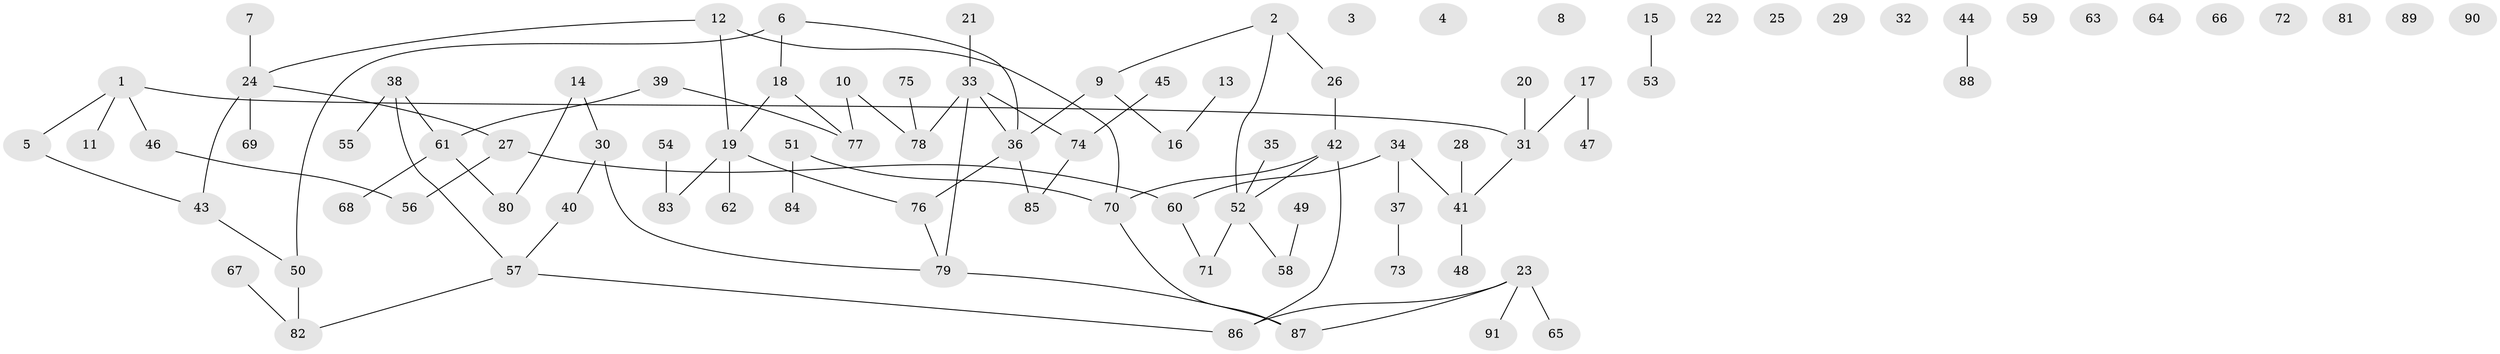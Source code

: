 // coarse degree distribution, {4: 0.09523809523809523, 2: 0.09523809523809523, 0: 0.2698412698412698, 1: 0.31746031746031744, 3: 0.1111111111111111, 5: 0.047619047619047616, 6: 0.06349206349206349}
// Generated by graph-tools (version 1.1) at 2025/41/03/06/25 10:41:25]
// undirected, 91 vertices, 89 edges
graph export_dot {
graph [start="1"]
  node [color=gray90,style=filled];
  1;
  2;
  3;
  4;
  5;
  6;
  7;
  8;
  9;
  10;
  11;
  12;
  13;
  14;
  15;
  16;
  17;
  18;
  19;
  20;
  21;
  22;
  23;
  24;
  25;
  26;
  27;
  28;
  29;
  30;
  31;
  32;
  33;
  34;
  35;
  36;
  37;
  38;
  39;
  40;
  41;
  42;
  43;
  44;
  45;
  46;
  47;
  48;
  49;
  50;
  51;
  52;
  53;
  54;
  55;
  56;
  57;
  58;
  59;
  60;
  61;
  62;
  63;
  64;
  65;
  66;
  67;
  68;
  69;
  70;
  71;
  72;
  73;
  74;
  75;
  76;
  77;
  78;
  79;
  80;
  81;
  82;
  83;
  84;
  85;
  86;
  87;
  88;
  89;
  90;
  91;
  1 -- 5;
  1 -- 11;
  1 -- 31;
  1 -- 46;
  2 -- 9;
  2 -- 26;
  2 -- 52;
  5 -- 43;
  6 -- 18;
  6 -- 36;
  6 -- 50;
  7 -- 24;
  9 -- 16;
  9 -- 36;
  10 -- 77;
  10 -- 78;
  12 -- 19;
  12 -- 24;
  12 -- 70;
  13 -- 16;
  14 -- 30;
  14 -- 80;
  15 -- 53;
  17 -- 31;
  17 -- 47;
  18 -- 19;
  18 -- 77;
  19 -- 62;
  19 -- 76;
  19 -- 83;
  20 -- 31;
  21 -- 33;
  23 -- 65;
  23 -- 86;
  23 -- 87;
  23 -- 91;
  24 -- 27;
  24 -- 43;
  24 -- 69;
  26 -- 42;
  27 -- 56;
  27 -- 60;
  28 -- 41;
  30 -- 40;
  30 -- 79;
  31 -- 41;
  33 -- 36;
  33 -- 74;
  33 -- 78;
  33 -- 79;
  34 -- 37;
  34 -- 41;
  34 -- 60;
  35 -- 52;
  36 -- 76;
  36 -- 85;
  37 -- 73;
  38 -- 55;
  38 -- 57;
  38 -- 61;
  39 -- 61;
  39 -- 77;
  40 -- 57;
  41 -- 48;
  42 -- 52;
  42 -- 70;
  42 -- 86;
  43 -- 50;
  44 -- 88;
  45 -- 74;
  46 -- 56;
  49 -- 58;
  50 -- 82;
  51 -- 70;
  51 -- 84;
  52 -- 58;
  52 -- 71;
  54 -- 83;
  57 -- 82;
  57 -- 86;
  60 -- 71;
  61 -- 68;
  61 -- 80;
  67 -- 82;
  70 -- 87;
  74 -- 85;
  75 -- 78;
  76 -- 79;
  79 -- 87;
}
